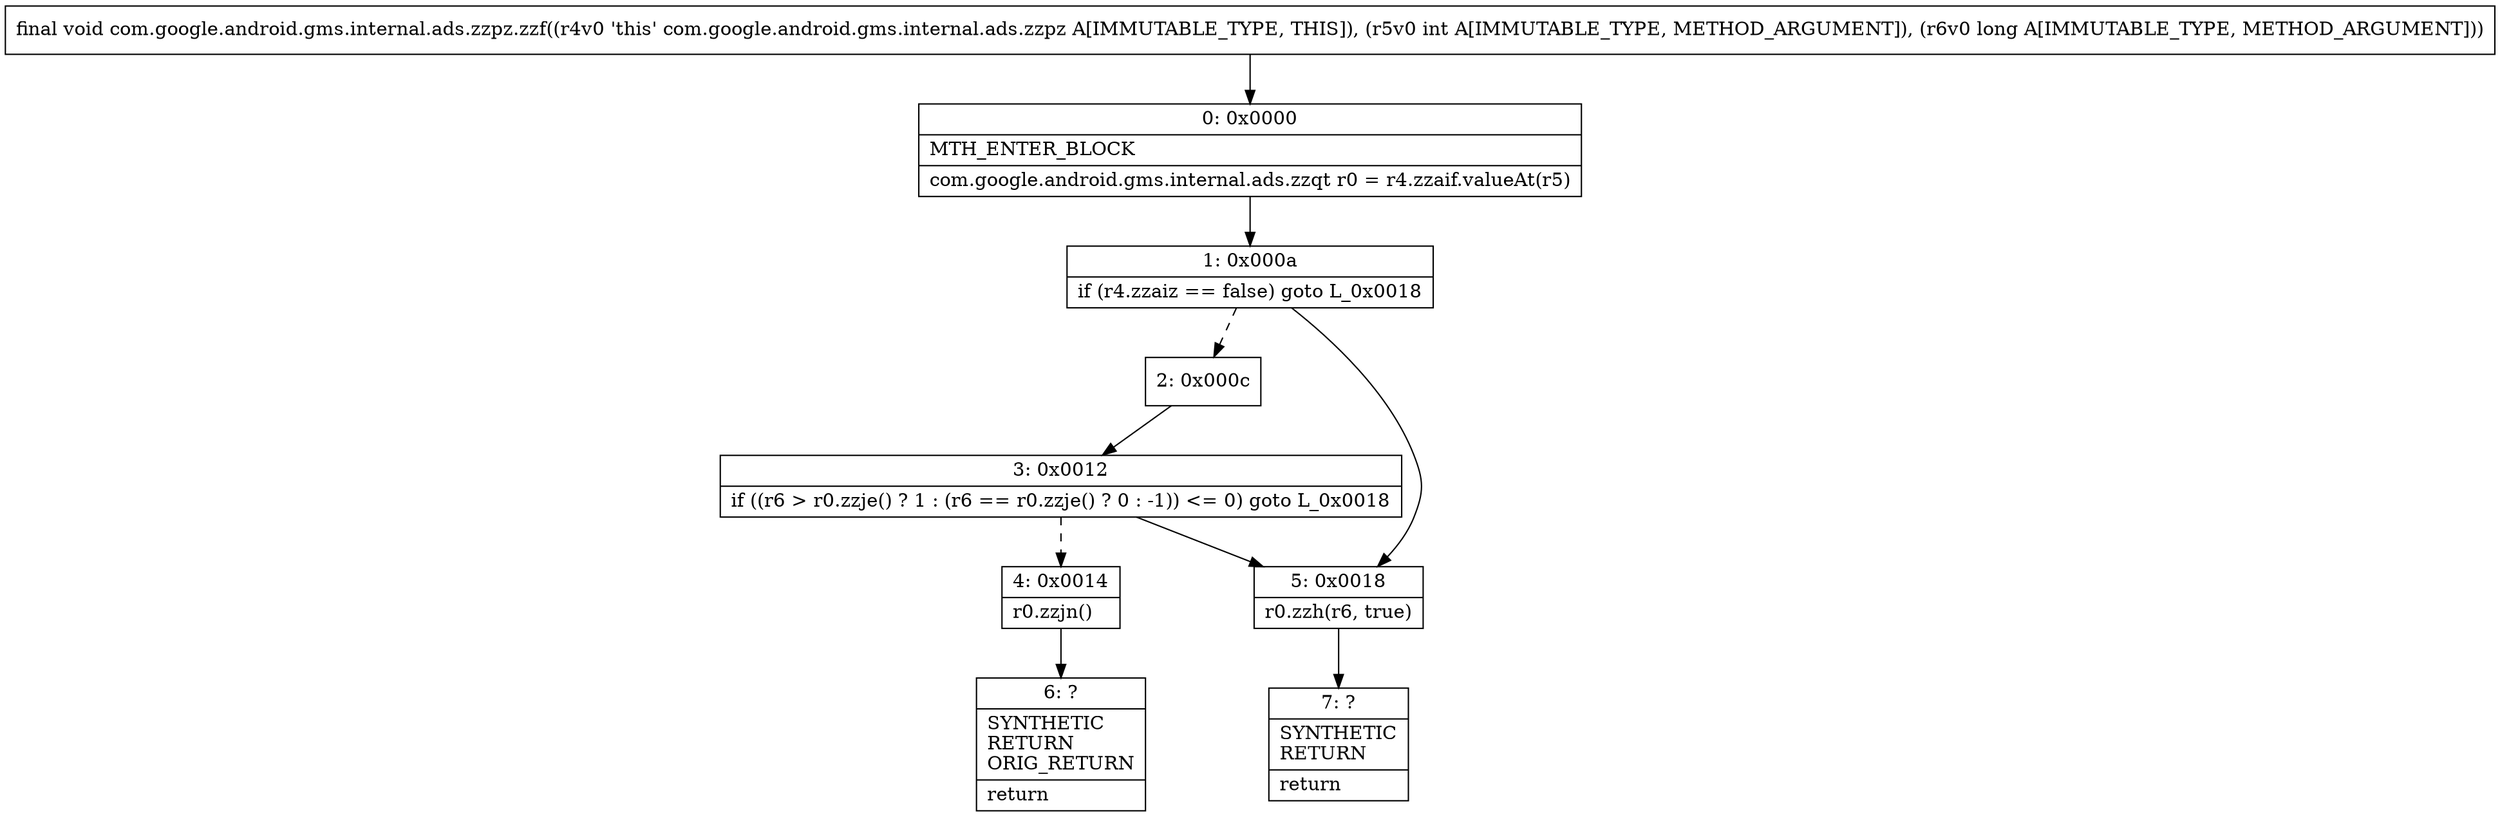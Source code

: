 digraph "CFG forcom.google.android.gms.internal.ads.zzpz.zzf(IJ)V" {
Node_0 [shape=record,label="{0\:\ 0x0000|MTH_ENTER_BLOCK\l|com.google.android.gms.internal.ads.zzqt r0 = r4.zzaif.valueAt(r5)\l}"];
Node_1 [shape=record,label="{1\:\ 0x000a|if (r4.zzaiz == false) goto L_0x0018\l}"];
Node_2 [shape=record,label="{2\:\ 0x000c}"];
Node_3 [shape=record,label="{3\:\ 0x0012|if ((r6 \> r0.zzje() ? 1 : (r6 == r0.zzje() ? 0 : \-1)) \<= 0) goto L_0x0018\l}"];
Node_4 [shape=record,label="{4\:\ 0x0014|r0.zzjn()\l}"];
Node_5 [shape=record,label="{5\:\ 0x0018|r0.zzh(r6, true)\l}"];
Node_6 [shape=record,label="{6\:\ ?|SYNTHETIC\lRETURN\lORIG_RETURN\l|return\l}"];
Node_7 [shape=record,label="{7\:\ ?|SYNTHETIC\lRETURN\l|return\l}"];
MethodNode[shape=record,label="{final void com.google.android.gms.internal.ads.zzpz.zzf((r4v0 'this' com.google.android.gms.internal.ads.zzpz A[IMMUTABLE_TYPE, THIS]), (r5v0 int A[IMMUTABLE_TYPE, METHOD_ARGUMENT]), (r6v0 long A[IMMUTABLE_TYPE, METHOD_ARGUMENT])) }"];
MethodNode -> Node_0;
Node_0 -> Node_1;
Node_1 -> Node_2[style=dashed];
Node_1 -> Node_5;
Node_2 -> Node_3;
Node_3 -> Node_4[style=dashed];
Node_3 -> Node_5;
Node_4 -> Node_6;
Node_5 -> Node_7;
}

